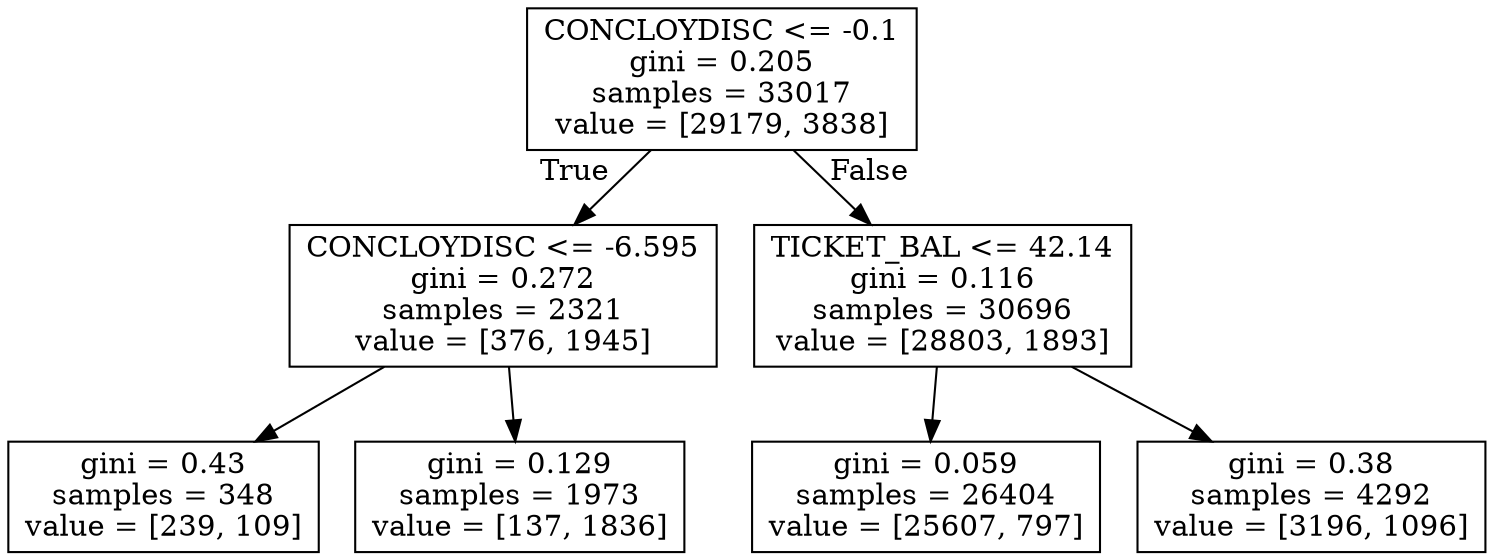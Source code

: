 digraph Tree {
node [shape=box] ;
0 [label="CONCLOYDISC <= -0.1\ngini = 0.205\nsamples = 33017\nvalue = [29179, 3838]"] ;
1 [label="CONCLOYDISC <= -6.595\ngini = 0.272\nsamples = 2321\nvalue = [376, 1945]"] ;
0 -> 1 [labeldistance=2.5, labelangle=45, headlabel="True"] ;
2 [label="gini = 0.43\nsamples = 348\nvalue = [239, 109]"] ;
1 -> 2 ;
3 [label="gini = 0.129\nsamples = 1973\nvalue = [137, 1836]"] ;
1 -> 3 ;
4 [label="TICKET_BAL <= 42.14\ngini = 0.116\nsamples = 30696\nvalue = [28803, 1893]"] ;
0 -> 4 [labeldistance=2.5, labelangle=-45, headlabel="False"] ;
5 [label="gini = 0.059\nsamples = 26404\nvalue = [25607, 797]"] ;
4 -> 5 ;
6 [label="gini = 0.38\nsamples = 4292\nvalue = [3196, 1096]"] ;
4 -> 6 ;
}